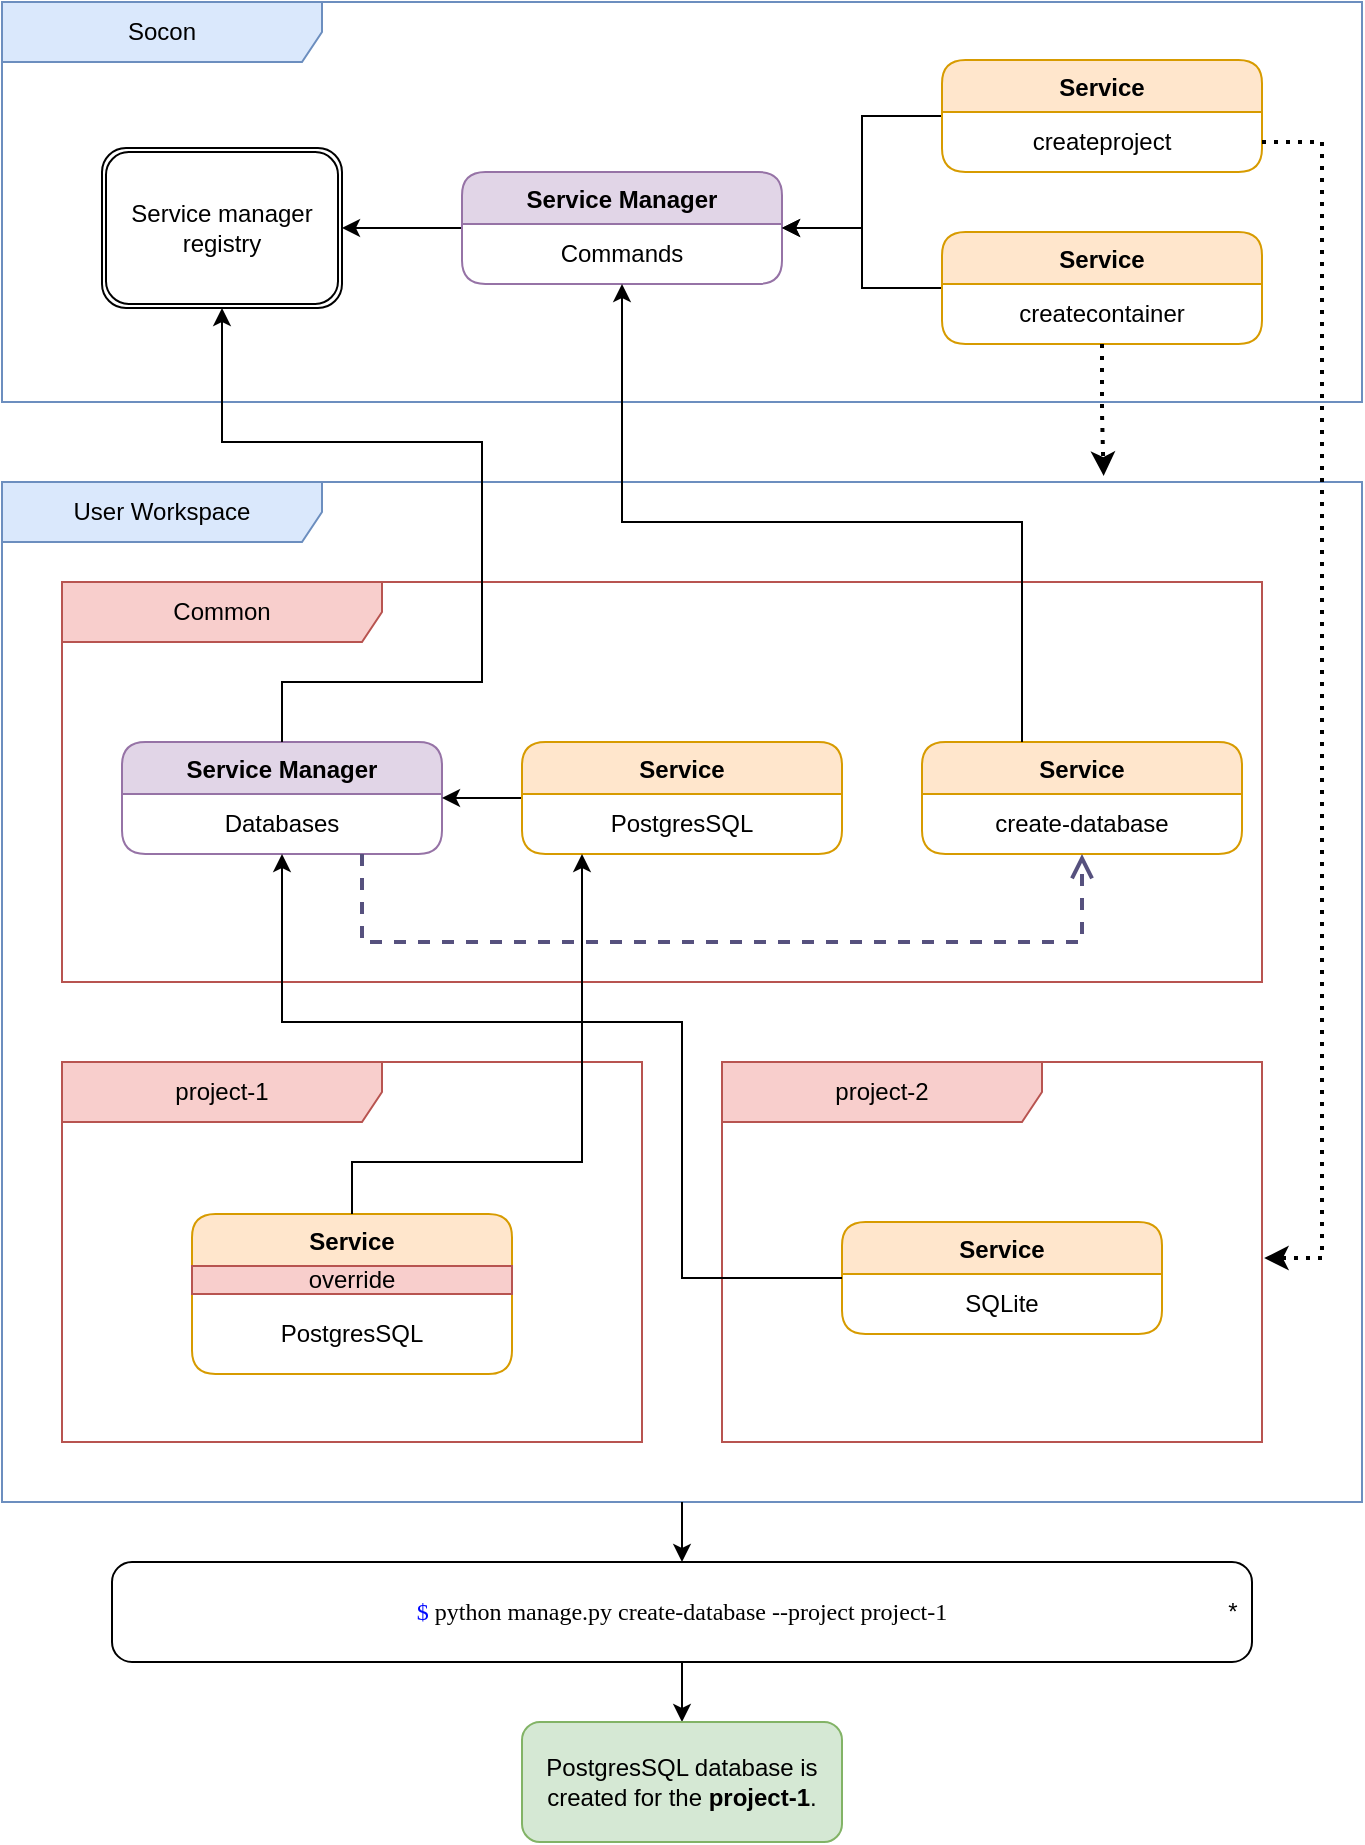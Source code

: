 <mxfile version="21.6.8" type="device">
  <diagram name="Page-1" id="8r7zQHKvqJXFI-0SkQCc">
    <mxGraphModel dx="2058" dy="1127" grid="1" gridSize="10" guides="1" tooltips="1" connect="1" arrows="1" fold="1" page="1" pageScale="1" pageWidth="827" pageHeight="1169" math="0" shadow="0">
      <root>
        <mxCell id="0" />
        <mxCell id="1" parent="0" />
        <mxCell id="U4hEUqa8BRm8OjybA4gc-11" value="Socon" style="shape=umlFrame;whiteSpace=wrap;html=1;pointerEvents=0;recursiveResize=0;container=1;collapsible=0;width=160;fillColor=#dae8fc;fillStyle=solid;swimlaneFillColor=default;strokeColor=#6c8ebf;" parent="1" vertex="1">
          <mxGeometry x="80" y="80" width="680" height="200" as="geometry" />
        </mxCell>
        <mxCell id="U4hEUqa8BRm8OjybA4gc-22" value="Service manager registry" style="shape=ext;double=1;rounded=1;whiteSpace=wrap;html=1;" parent="U4hEUqa8BRm8OjybA4gc-11" vertex="1">
          <mxGeometry x="50" y="73" width="120" height="80" as="geometry" />
        </mxCell>
        <mxCell id="U4hEUqa8BRm8OjybA4gc-25" style="edgeStyle=orthogonalEdgeStyle;rounded=0;orthogonalLoop=1;jettySize=auto;html=1;entryX=1;entryY=0.5;entryDx=0;entryDy=0;" parent="U4hEUqa8BRm8OjybA4gc-11" source="U4hEUqa8BRm8OjybA4gc-17" target="U4hEUqa8BRm8OjybA4gc-22" edge="1">
          <mxGeometry relative="1" as="geometry" />
        </mxCell>
        <mxCell id="U4hEUqa8BRm8OjybA4gc-17" value="Service Manager" style="swimlane;fontStyle=1;align=center;verticalAlign=top;childLayout=stackLayout;horizontal=1;startSize=26;horizontalStack=0;resizeParent=1;resizeParentMax=0;resizeLast=0;collapsible=1;marginBottom=0;whiteSpace=wrap;html=1;rounded=1;fillColor=#e1d5e7;strokeColor=#9673a6;" parent="U4hEUqa8BRm8OjybA4gc-11" vertex="1">
          <mxGeometry x="230" y="85" width="160" height="56" as="geometry" />
        </mxCell>
        <mxCell id="U4hEUqa8BRm8OjybA4gc-19" value="Commands" style="text;html=1;strokeColor=none;fillColor=none;align=center;verticalAlign=middle;whiteSpace=wrap;rounded=0;" parent="U4hEUqa8BRm8OjybA4gc-17" vertex="1">
          <mxGeometry y="26" width="160" height="30" as="geometry" />
        </mxCell>
        <mxCell id="U4hEUqa8BRm8OjybA4gc-47" style="edgeStyle=orthogonalEdgeStyle;rounded=0;orthogonalLoop=1;jettySize=auto;html=1;" parent="U4hEUqa8BRm8OjybA4gc-11" source="U4hEUqa8BRm8OjybA4gc-41" target="U4hEUqa8BRm8OjybA4gc-17" edge="1">
          <mxGeometry relative="1" as="geometry" />
        </mxCell>
        <mxCell id="U4hEUqa8BRm8OjybA4gc-41" value="Service" style="swimlane;fontStyle=1;align=center;verticalAlign=top;childLayout=stackLayout;horizontal=1;startSize=26;horizontalStack=0;resizeParent=1;resizeParentMax=0;resizeLast=0;collapsible=1;marginBottom=0;whiteSpace=wrap;html=1;rounded=1;fillColor=#ffe6cc;strokeColor=#d79b00;" parent="U4hEUqa8BRm8OjybA4gc-11" vertex="1">
          <mxGeometry x="470" y="29" width="160" height="56" as="geometry" />
        </mxCell>
        <mxCell id="U4hEUqa8BRm8OjybA4gc-42" value="createproject" style="text;html=1;strokeColor=none;fillColor=none;align=center;verticalAlign=middle;whiteSpace=wrap;rounded=0;" parent="U4hEUqa8BRm8OjybA4gc-41" vertex="1">
          <mxGeometry y="26" width="160" height="30" as="geometry" />
        </mxCell>
        <mxCell id="U4hEUqa8BRm8OjybA4gc-48" style="edgeStyle=orthogonalEdgeStyle;rounded=0;orthogonalLoop=1;jettySize=auto;html=1;" parent="U4hEUqa8BRm8OjybA4gc-11" source="U4hEUqa8BRm8OjybA4gc-45" target="U4hEUqa8BRm8OjybA4gc-17" edge="1">
          <mxGeometry relative="1" as="geometry" />
        </mxCell>
        <mxCell id="U4hEUqa8BRm8OjybA4gc-45" value="Service" style="swimlane;fontStyle=1;align=center;verticalAlign=top;childLayout=stackLayout;horizontal=1;startSize=26;horizontalStack=0;resizeParent=1;resizeParentMax=0;resizeLast=0;collapsible=1;marginBottom=0;whiteSpace=wrap;html=1;rounded=1;fillColor=#ffe6cc;strokeColor=#d79b00;" parent="U4hEUqa8BRm8OjybA4gc-11" vertex="1">
          <mxGeometry x="470" y="115" width="160" height="56" as="geometry" />
        </mxCell>
        <mxCell id="U4hEUqa8BRm8OjybA4gc-46" value="createcontainer" style="text;html=1;strokeColor=none;fillColor=none;align=center;verticalAlign=middle;whiteSpace=wrap;rounded=0;" parent="U4hEUqa8BRm8OjybA4gc-45" vertex="1">
          <mxGeometry y="26" width="160" height="30" as="geometry" />
        </mxCell>
        <mxCell id="U4hEUqa8BRm8OjybA4gc-12" value="User Workspace" style="shape=umlFrame;whiteSpace=wrap;html=1;pointerEvents=0;recursiveResize=0;container=1;collapsible=0;width=160;fillColor=#dae8fc;fillStyle=solid;swimlaneFillColor=default;strokeColor=#6c8ebf;" parent="1" vertex="1">
          <mxGeometry x="80" y="320" width="680" height="510" as="geometry" />
        </mxCell>
        <mxCell id="U4hEUqa8BRm8OjybA4gc-27" value="Common" style="shape=umlFrame;whiteSpace=wrap;html=1;pointerEvents=0;recursiveResize=0;container=1;collapsible=0;width=160;fillColor=#f8cecc;fillStyle=solid;swimlaneFillColor=default;strokeColor=#b85450;" parent="U4hEUqa8BRm8OjybA4gc-12" vertex="1">
          <mxGeometry x="30" y="50" width="600" height="200" as="geometry" />
        </mxCell>
        <mxCell id="U4hEUqa8BRm8OjybA4gc-38" value="Service Manager" style="swimlane;fontStyle=1;align=center;verticalAlign=top;childLayout=stackLayout;horizontal=1;startSize=26;horizontalStack=0;resizeParent=1;resizeParentMax=0;resizeLast=0;collapsible=1;marginBottom=0;whiteSpace=wrap;html=1;rounded=1;fillColor=#e1d5e7;strokeColor=#9673a6;" parent="U4hEUqa8BRm8OjybA4gc-27" vertex="1">
          <mxGeometry x="30" y="80" width="160" height="56" as="geometry">
            <mxRectangle x="30" y="70" width="140" height="30" as="alternateBounds" />
          </mxGeometry>
        </mxCell>
        <mxCell id="U4hEUqa8BRm8OjybA4gc-39" value="Databases" style="text;html=1;strokeColor=none;fillColor=none;align=center;verticalAlign=middle;whiteSpace=wrap;rounded=0;" parent="U4hEUqa8BRm8OjybA4gc-38" vertex="1">
          <mxGeometry y="26" width="160" height="30" as="geometry" />
        </mxCell>
        <mxCell id="U4hEUqa8BRm8OjybA4gc-49" value="Service" style="swimlane;fontStyle=1;align=center;verticalAlign=top;childLayout=stackLayout;horizontal=1;startSize=26;horizontalStack=0;resizeParent=1;resizeParentMax=0;resizeLast=0;collapsible=1;marginBottom=0;whiteSpace=wrap;html=1;rounded=1;fillColor=#ffe6cc;strokeColor=#d79b00;" parent="U4hEUqa8BRm8OjybA4gc-27" vertex="1">
          <mxGeometry x="430" y="80" width="160" height="56" as="geometry" />
        </mxCell>
        <mxCell id="U4hEUqa8BRm8OjybA4gc-50" value="create-database" style="text;html=1;strokeColor=none;fillColor=none;align=center;verticalAlign=middle;whiteSpace=wrap;rounded=0;" parent="U4hEUqa8BRm8OjybA4gc-49" vertex="1">
          <mxGeometry y="26" width="160" height="30" as="geometry" />
        </mxCell>
        <mxCell id="U4hEUqa8BRm8OjybA4gc-59" style="edgeStyle=orthogonalEdgeStyle;rounded=0;orthogonalLoop=1;jettySize=auto;html=1;" parent="U4hEUqa8BRm8OjybA4gc-27" source="U4hEUqa8BRm8OjybA4gc-54" target="U4hEUqa8BRm8OjybA4gc-38" edge="1">
          <mxGeometry relative="1" as="geometry" />
        </mxCell>
        <mxCell id="U4hEUqa8BRm8OjybA4gc-54" value="Service" style="swimlane;fontStyle=1;align=center;verticalAlign=top;childLayout=stackLayout;horizontal=1;startSize=26;horizontalStack=0;resizeParent=1;resizeParentMax=0;resizeLast=0;collapsible=1;marginBottom=0;whiteSpace=wrap;html=1;rounded=1;fillColor=#ffe6cc;strokeColor=#d79b00;" parent="U4hEUqa8BRm8OjybA4gc-27" vertex="1">
          <mxGeometry x="230" y="80" width="160" height="56" as="geometry" />
        </mxCell>
        <mxCell id="U4hEUqa8BRm8OjybA4gc-55" value="PostgresSQL" style="text;html=1;strokeColor=none;fillColor=none;align=center;verticalAlign=middle;whiteSpace=wrap;rounded=0;" parent="U4hEUqa8BRm8OjybA4gc-54" vertex="1">
          <mxGeometry y="26" width="160" height="30" as="geometry" />
        </mxCell>
        <mxCell id="U4hEUqa8BRm8OjybA4gc-80" value="" style="endArrow=open;startArrow=none;endFill=0;startFill=0;endSize=8;html=1;verticalAlign=bottom;labelBackgroundColor=none;strokeWidth=2;rounded=0;exitX=0.75;exitY=1;exitDx=0;exitDy=0;entryX=0.5;entryY=1;entryDx=0;entryDy=0;fillColor=#d0cee2;strokeColor=#56517e;dashed=1;" parent="U4hEUqa8BRm8OjybA4gc-27" source="U4hEUqa8BRm8OjybA4gc-39" target="U4hEUqa8BRm8OjybA4gc-50" edge="1">
          <mxGeometry width="160" relative="1" as="geometry">
            <mxPoint x="140" y="180" as="sourcePoint" />
            <mxPoint x="300" y="180" as="targetPoint" />
            <Array as="points">
              <mxPoint x="150" y="180" />
              <mxPoint x="510" y="180" />
            </Array>
          </mxGeometry>
        </mxCell>
        <mxCell id="U4hEUqa8BRm8OjybA4gc-32" value="project-1" style="shape=umlFrame;whiteSpace=wrap;html=1;pointerEvents=0;recursiveResize=0;container=1;collapsible=0;width=160;fillColor=#f8cecc;fillStyle=solid;swimlaneFillColor=default;strokeColor=#b85450;" parent="U4hEUqa8BRm8OjybA4gc-12" vertex="1">
          <mxGeometry x="30" y="290" width="290" height="190" as="geometry" />
        </mxCell>
        <mxCell id="U4hEUqa8BRm8OjybA4gc-60" value="Service" style="swimlane;fontStyle=1;align=center;verticalAlign=top;childLayout=stackLayout;horizontal=1;startSize=26;horizontalStack=0;resizeParent=1;resizeParentMax=0;resizeLast=0;collapsible=1;marginBottom=0;whiteSpace=wrap;html=1;rounded=1;fillColor=#ffe6cc;strokeColor=#d79b00;" parent="U4hEUqa8BRm8OjybA4gc-32" vertex="1">
          <mxGeometry x="65" y="76" width="160" height="80" as="geometry" />
        </mxCell>
        <mxCell id="U4hEUqa8BRm8OjybA4gc-94" value="override" style="text;html=1;strokeColor=#b85450;fillColor=#f8cecc;align=center;verticalAlign=middle;whiteSpace=wrap;rounded=0;" parent="U4hEUqa8BRm8OjybA4gc-60" vertex="1">
          <mxGeometry y="26" width="160" height="14" as="geometry" />
        </mxCell>
        <mxCell id="U4hEUqa8BRm8OjybA4gc-61" value="PostgresSQL" style="text;html=1;strokeColor=none;fillColor=none;align=center;verticalAlign=middle;whiteSpace=wrap;rounded=0;" parent="U4hEUqa8BRm8OjybA4gc-60" vertex="1">
          <mxGeometry y="40" width="160" height="40" as="geometry" />
        </mxCell>
        <mxCell id="U4hEUqa8BRm8OjybA4gc-37" value="project-2" style="shape=umlFrame;whiteSpace=wrap;html=1;pointerEvents=0;recursiveResize=0;container=1;collapsible=0;width=160;fillColor=#f8cecc;fillStyle=solid;swimlaneFillColor=default;strokeColor=#b85450;" parent="U4hEUqa8BRm8OjybA4gc-12" vertex="1">
          <mxGeometry x="360" y="290" width="270" height="190" as="geometry" />
        </mxCell>
        <mxCell id="U4hEUqa8BRm8OjybA4gc-62" value="Service" style="swimlane;fontStyle=1;align=center;verticalAlign=top;childLayout=stackLayout;horizontal=1;startSize=26;horizontalStack=0;resizeParent=1;resizeParentMax=0;resizeLast=0;collapsible=1;marginBottom=0;whiteSpace=wrap;html=1;rounded=1;fillColor=#ffe6cc;strokeColor=#d79b00;" parent="U4hEUqa8BRm8OjybA4gc-37" vertex="1">
          <mxGeometry x="60" y="80" width="160" height="56" as="geometry" />
        </mxCell>
        <mxCell id="U4hEUqa8BRm8OjybA4gc-63" value="SQLite" style="text;html=1;strokeColor=none;fillColor=none;align=center;verticalAlign=middle;whiteSpace=wrap;rounded=0;" parent="U4hEUqa8BRm8OjybA4gc-62" vertex="1">
          <mxGeometry y="26" width="160" height="30" as="geometry" />
        </mxCell>
        <mxCell id="U4hEUqa8BRm8OjybA4gc-67" style="edgeStyle=orthogonalEdgeStyle;rounded=0;orthogonalLoop=1;jettySize=auto;html=1;entryX=0.5;entryY=1;entryDx=0;entryDy=0;" parent="U4hEUqa8BRm8OjybA4gc-12" source="U4hEUqa8BRm8OjybA4gc-62" target="U4hEUqa8BRm8OjybA4gc-39" edge="1">
          <mxGeometry relative="1" as="geometry">
            <Array as="points">
              <mxPoint x="340" y="398" />
              <mxPoint x="340" y="270" />
              <mxPoint x="140" y="270" />
            </Array>
          </mxGeometry>
        </mxCell>
        <mxCell id="U4hEUqa8BRm8OjybA4gc-69" style="edgeStyle=orthogonalEdgeStyle;rounded=0;orthogonalLoop=1;jettySize=auto;html=1;" parent="U4hEUqa8BRm8OjybA4gc-12" source="U4hEUqa8BRm8OjybA4gc-60" target="U4hEUqa8BRm8OjybA4gc-55" edge="1">
          <mxGeometry relative="1" as="geometry">
            <Array as="points">
              <mxPoint x="175" y="340" />
              <mxPoint x="290" y="340" />
            </Array>
          </mxGeometry>
        </mxCell>
        <mxCell id="U4hEUqa8BRm8OjybA4gc-40" style="edgeStyle=orthogonalEdgeStyle;rounded=0;orthogonalLoop=1;jettySize=auto;html=1;entryX=0.5;entryY=1;entryDx=0;entryDy=0;exitX=0.5;exitY=0;exitDx=0;exitDy=0;" parent="1" source="U4hEUqa8BRm8OjybA4gc-38" target="U4hEUqa8BRm8OjybA4gc-22" edge="1">
          <mxGeometry relative="1" as="geometry">
            <Array as="points">
              <mxPoint x="220" y="420" />
              <mxPoint x="320" y="420" />
              <mxPoint x="320" y="300" />
              <mxPoint x="190" y="300" />
            </Array>
          </mxGeometry>
        </mxCell>
        <mxCell id="U4hEUqa8BRm8OjybA4gc-51" style="edgeStyle=orthogonalEdgeStyle;rounded=0;orthogonalLoop=1;jettySize=auto;html=1;entryX=0.5;entryY=1;entryDx=0;entryDy=0;" parent="1" source="U4hEUqa8BRm8OjybA4gc-49" target="U4hEUqa8BRm8OjybA4gc-19" edge="1">
          <mxGeometry relative="1" as="geometry">
            <Array as="points">
              <mxPoint x="590" y="340" />
              <mxPoint x="390" y="340" />
            </Array>
          </mxGeometry>
        </mxCell>
        <mxCell id="U4hEUqa8BRm8OjybA4gc-71" value="" style="endArrow=classic;html=1;rounded=0;entryX=0.5;entryY=0;entryDx=0;entryDy=0;" parent="1" edge="1">
          <mxGeometry width="50" height="50" relative="1" as="geometry">
            <mxPoint x="420" y="830" as="sourcePoint" />
            <mxPoint x="420" y="860" as="targetPoint" />
          </mxGeometry>
        </mxCell>
        <mxCell id="U4hEUqa8BRm8OjybA4gc-81" style="edgeStyle=orthogonalEdgeStyle;rounded=0;orthogonalLoop=1;jettySize=auto;html=1;entryX=0.81;entryY=-0.006;entryDx=0;entryDy=0;entryPerimeter=0;fillColor=#f5f5f5;strokeColor=#000000;dashed=1;dashPattern=1 2;strokeWidth=2;" parent="1" source="U4hEUqa8BRm8OjybA4gc-45" target="U4hEUqa8BRm8OjybA4gc-12" edge="1">
          <mxGeometry relative="1" as="geometry" />
        </mxCell>
        <mxCell id="U4hEUqa8BRm8OjybA4gc-82" style="edgeStyle=orthogonalEdgeStyle;rounded=0;orthogonalLoop=1;jettySize=auto;html=1;entryX=1.004;entryY=0.516;entryDx=0;entryDy=0;entryPerimeter=0;fillColor=#dae8fc;strokeColor=#000000;strokeWidth=2;dashed=1;dashPattern=1 2;" parent="1" source="U4hEUqa8BRm8OjybA4gc-42" target="U4hEUqa8BRm8OjybA4gc-37" edge="1">
          <mxGeometry relative="1" as="geometry">
            <Array as="points">
              <mxPoint x="740" y="150" />
              <mxPoint x="740" y="708" />
            </Array>
          </mxGeometry>
        </mxCell>
        <mxCell id="U4hEUqa8BRm8OjybA4gc-93" style="edgeStyle=orthogonalEdgeStyle;rounded=0;orthogonalLoop=1;jettySize=auto;html=1;entryX=0.5;entryY=0;entryDx=0;entryDy=0;" parent="1" source="U4hEUqa8BRm8OjybA4gc-85" target="U4hEUqa8BRm8OjybA4gc-91" edge="1">
          <mxGeometry relative="1" as="geometry" />
        </mxCell>
        <mxCell id="U4hEUqa8BRm8OjybA4gc-85" value="&lt;font face=&quot;Verdana&quot;&gt;&lt;font style=&quot;border-color: var(--border-color);&quot; color=&quot;#0008ff&quot;&gt;$&lt;/font&gt;&amp;nbsp;python manage.py create-database --project project-1&lt;/font&gt;" style="html=1;dashed=0;rounded=1;absoluteArcSize=1;arcSize=20;verticalAlign=middle;align=center;whiteSpace=wrap;" parent="1" vertex="1">
          <mxGeometry x="135" y="860" width="570" height="50" as="geometry" />
        </mxCell>
        <mxCell id="U4hEUqa8BRm8OjybA4gc-86" value="*" style="text;resizeWidth=0;resizeHeight=0;points=[];part=1;verticalAlign=middle;align=center;html=1;" parent="U4hEUqa8BRm8OjybA4gc-85" vertex="1">
          <mxGeometry x="1" y="0.5" width="20" height="20" relative="1" as="geometry">
            <mxPoint x="-20" y="-10" as="offset" />
          </mxGeometry>
        </mxCell>
        <mxCell id="U4hEUqa8BRm8OjybA4gc-91" value="PostgresSQL database is created for the &lt;b&gt;project-1&lt;/b&gt;." style="rounded=1;whiteSpace=wrap;html=1;fillColor=#d5e8d4;strokeColor=#82b366;" parent="1" vertex="1">
          <mxGeometry x="340" y="940" width="160" height="60" as="geometry" />
        </mxCell>
      </root>
    </mxGraphModel>
  </diagram>
</mxfile>
